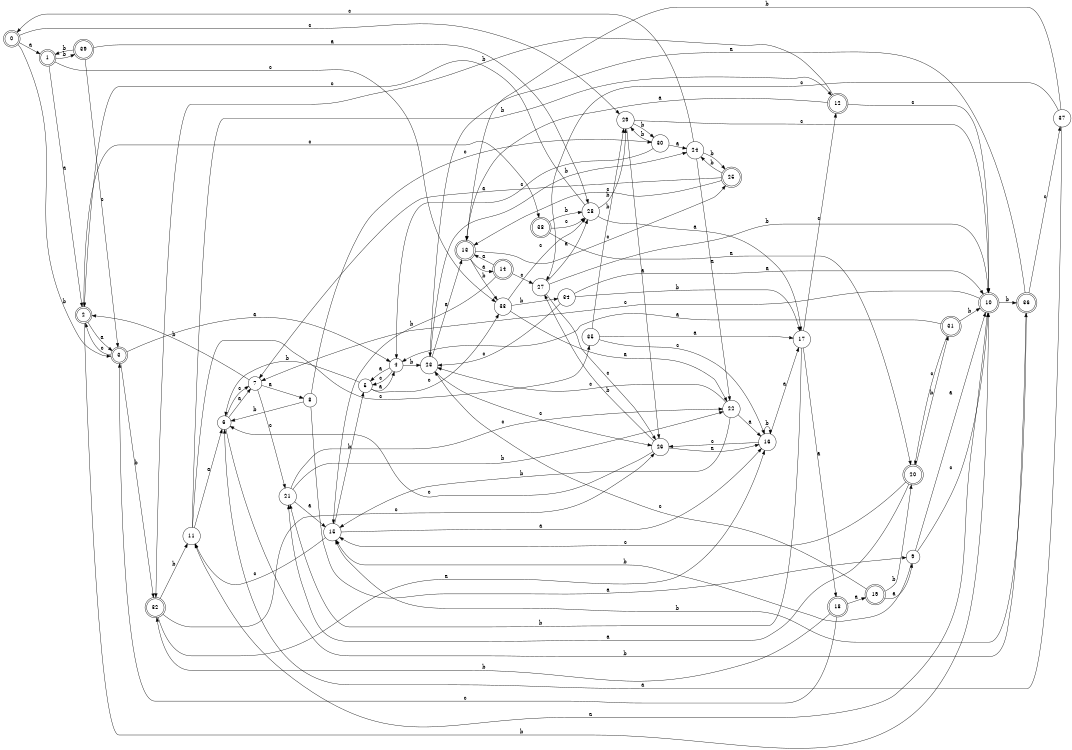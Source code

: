 digraph n32_8 {
__start0 [label="" shape="none"];

rankdir=LR;
size="8,5";

s0 [style="rounded,filled", color="black", fillcolor="white" shape="doublecircle", label="0"];
s1 [style="rounded,filled", color="black", fillcolor="white" shape="doublecircle", label="1"];
s2 [style="rounded,filled", color="black", fillcolor="white" shape="doublecircle", label="2"];
s3 [style="rounded,filled", color="black", fillcolor="white" shape="doublecircle", label="3"];
s4 [style="filled", color="black", fillcolor="white" shape="circle", label="4"];
s5 [style="filled", color="black", fillcolor="white" shape="circle", label="5"];
s6 [style="filled", color="black", fillcolor="white" shape="circle", label="6"];
s7 [style="filled", color="black", fillcolor="white" shape="circle", label="7"];
s8 [style="filled", color="black", fillcolor="white" shape="circle", label="8"];
s9 [style="filled", color="black", fillcolor="white" shape="circle", label="9"];
s10 [style="rounded,filled", color="black", fillcolor="white" shape="doublecircle", label="10"];
s11 [style="filled", color="black", fillcolor="white" shape="circle", label="11"];
s12 [style="rounded,filled", color="black", fillcolor="white" shape="doublecircle", label="12"];
s13 [style="rounded,filled", color="black", fillcolor="white" shape="doublecircle", label="13"];
s14 [style="rounded,filled", color="black", fillcolor="white" shape="doublecircle", label="14"];
s15 [style="filled", color="black", fillcolor="white" shape="circle", label="15"];
s16 [style="filled", color="black", fillcolor="white" shape="circle", label="16"];
s17 [style="filled", color="black", fillcolor="white" shape="circle", label="17"];
s18 [style="rounded,filled", color="black", fillcolor="white" shape="doublecircle", label="18"];
s19 [style="rounded,filled", color="black", fillcolor="white" shape="doublecircle", label="19"];
s20 [style="rounded,filled", color="black", fillcolor="white" shape="doublecircle", label="20"];
s21 [style="filled", color="black", fillcolor="white" shape="circle", label="21"];
s22 [style="filled", color="black", fillcolor="white" shape="circle", label="22"];
s23 [style="filled", color="black", fillcolor="white" shape="circle", label="23"];
s24 [style="filled", color="black", fillcolor="white" shape="circle", label="24"];
s25 [style="rounded,filled", color="black", fillcolor="white" shape="doublecircle", label="25"];
s26 [style="filled", color="black", fillcolor="white" shape="circle", label="26"];
s27 [style="filled", color="black", fillcolor="white" shape="circle", label="27"];
s28 [style="filled", color="black", fillcolor="white" shape="circle", label="28"];
s29 [style="filled", color="black", fillcolor="white" shape="circle", label="29"];
s30 [style="filled", color="black", fillcolor="white" shape="circle", label="30"];
s31 [style="rounded,filled", color="black", fillcolor="white" shape="doublecircle", label="31"];
s32 [style="rounded,filled", color="black", fillcolor="white" shape="doublecircle", label="32"];
s33 [style="filled", color="black", fillcolor="white" shape="circle", label="33"];
s34 [style="filled", color="black", fillcolor="white" shape="circle", label="34"];
s35 [style="filled", color="black", fillcolor="white" shape="circle", label="35"];
s36 [style="rounded,filled", color="black", fillcolor="white" shape="doublecircle", label="36"];
s37 [style="filled", color="black", fillcolor="white" shape="circle", label="37"];
s38 [style="rounded,filled", color="black", fillcolor="white" shape="doublecircle", label="38"];
s39 [style="rounded,filled", color="black", fillcolor="white" shape="doublecircle", label="39"];
s0 -> s1 [label="a"];
s0 -> s3 [label="b"];
s0 -> s29 [label="c"];
s1 -> s2 [label="a"];
s1 -> s39 [label="b"];
s1 -> s33 [label="c"];
s2 -> s3 [label="a"];
s2 -> s10 [label="b"];
s2 -> s38 [label="c"];
s3 -> s4 [label="a"];
s3 -> s32 [label="b"];
s3 -> s2 [label="c"];
s4 -> s5 [label="a"];
s4 -> s23 [label="b"];
s4 -> s5 [label="c"];
s5 -> s4 [label="a"];
s5 -> s6 [label="b"];
s5 -> s33 [label="c"];
s6 -> s7 [label="a"];
s6 -> s36 [label="b"];
s6 -> s7 [label="c"];
s7 -> s8 [label="a"];
s7 -> s2 [label="b"];
s7 -> s21 [label="c"];
s8 -> s9 [label="a"];
s8 -> s6 [label="b"];
s8 -> s30 [label="c"];
s9 -> s10 [label="a"];
s9 -> s15 [label="b"];
s9 -> s10 [label="c"];
s10 -> s11 [label="a"];
s10 -> s36 [label="b"];
s10 -> s7 [label="c"];
s11 -> s6 [label="a"];
s11 -> s12 [label="b"];
s11 -> s35 [label="c"];
s12 -> s13 [label="a"];
s12 -> s32 [label="b"];
s12 -> s10 [label="c"];
s13 -> s14 [label="a"];
s13 -> s33 [label="b"];
s13 -> s25 [label="c"];
s14 -> s13 [label="a"];
s14 -> s15 [label="b"];
s14 -> s27 [label="c"];
s15 -> s16 [label="a"];
s15 -> s5 [label="b"];
s15 -> s11 [label="c"];
s16 -> s17 [label="a"];
s16 -> s16 [label="b"];
s16 -> s26 [label="c"];
s17 -> s18 [label="a"];
s17 -> s21 [label="b"];
s17 -> s12 [label="c"];
s18 -> s19 [label="a"];
s18 -> s32 [label="b"];
s18 -> s3 [label="c"];
s19 -> s9 [label="a"];
s19 -> s20 [label="b"];
s19 -> s23 [label="c"];
s20 -> s21 [label="a"];
s20 -> s31 [label="b"];
s20 -> s15 [label="c"];
s21 -> s15 [label="a"];
s21 -> s22 [label="b"];
s21 -> s22 [label="c"];
s22 -> s16 [label="a"];
s22 -> s15 [label="b"];
s22 -> s23 [label="c"];
s23 -> s13 [label="a"];
s23 -> s24 [label="b"];
s23 -> s26 [label="c"];
s24 -> s22 [label="a"];
s24 -> s25 [label="b"];
s24 -> s0 [label="c"];
s25 -> s7 [label="a"];
s25 -> s24 [label="b"];
s25 -> s13 [label="c"];
s26 -> s16 [label="a"];
s26 -> s27 [label="b"];
s26 -> s6 [label="c"];
s27 -> s28 [label="a"];
s27 -> s10 [label="b"];
s27 -> s26 [label="c"];
s28 -> s17 [label="a"];
s28 -> s29 [label="b"];
s28 -> s2 [label="c"];
s29 -> s26 [label="a"];
s29 -> s30 [label="b"];
s29 -> s10 [label="c"];
s30 -> s24 [label="a"];
s30 -> s29 [label="b"];
s30 -> s4 [label="c"];
s31 -> s4 [label="a"];
s31 -> s10 [label="b"];
s31 -> s20 [label="c"];
s32 -> s16 [label="a"];
s32 -> s11 [label="b"];
s32 -> s26 [label="c"];
s33 -> s22 [label="a"];
s33 -> s34 [label="b"];
s33 -> s28 [label="c"];
s34 -> s10 [label="a"];
s34 -> s17 [label="b"];
s34 -> s23 [label="c"];
s35 -> s17 [label="a"];
s35 -> s29 [label="b"];
s35 -> s16 [label="c"];
s36 -> s23 [label="a"];
s36 -> s15 [label="b"];
s36 -> s37 [label="c"];
s37 -> s6 [label="a"];
s37 -> s13 [label="b"];
s37 -> s27 [label="c"];
s38 -> s20 [label="a"];
s38 -> s28 [label="b"];
s38 -> s28 [label="c"];
s39 -> s28 [label="a"];
s39 -> s1 [label="b"];
s39 -> s3 [label="c"];

}